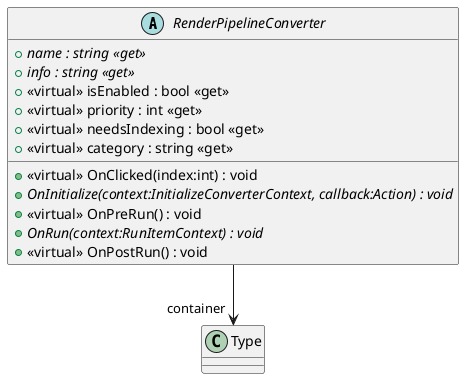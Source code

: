 @startuml
abstract class RenderPipelineConverter {
    + {abstract} name : string <<get>>
    + {abstract} info : string <<get>>
    + <<virtual>> isEnabled : bool <<get>>
    + <<virtual>> priority : int <<get>>
    + <<virtual>> needsIndexing : bool <<get>>
    + <<virtual>> OnClicked(index:int) : void
    + <<virtual>> category : string <<get>>
    + {abstract} OnInitialize(context:InitializeConverterContext, callback:Action) : void
    + <<virtual>> OnPreRun() : void
    + {abstract} OnRun(context:RunItemContext) : void
    + <<virtual>> OnPostRun() : void
}
RenderPipelineConverter --> "container" Type
@enduml

